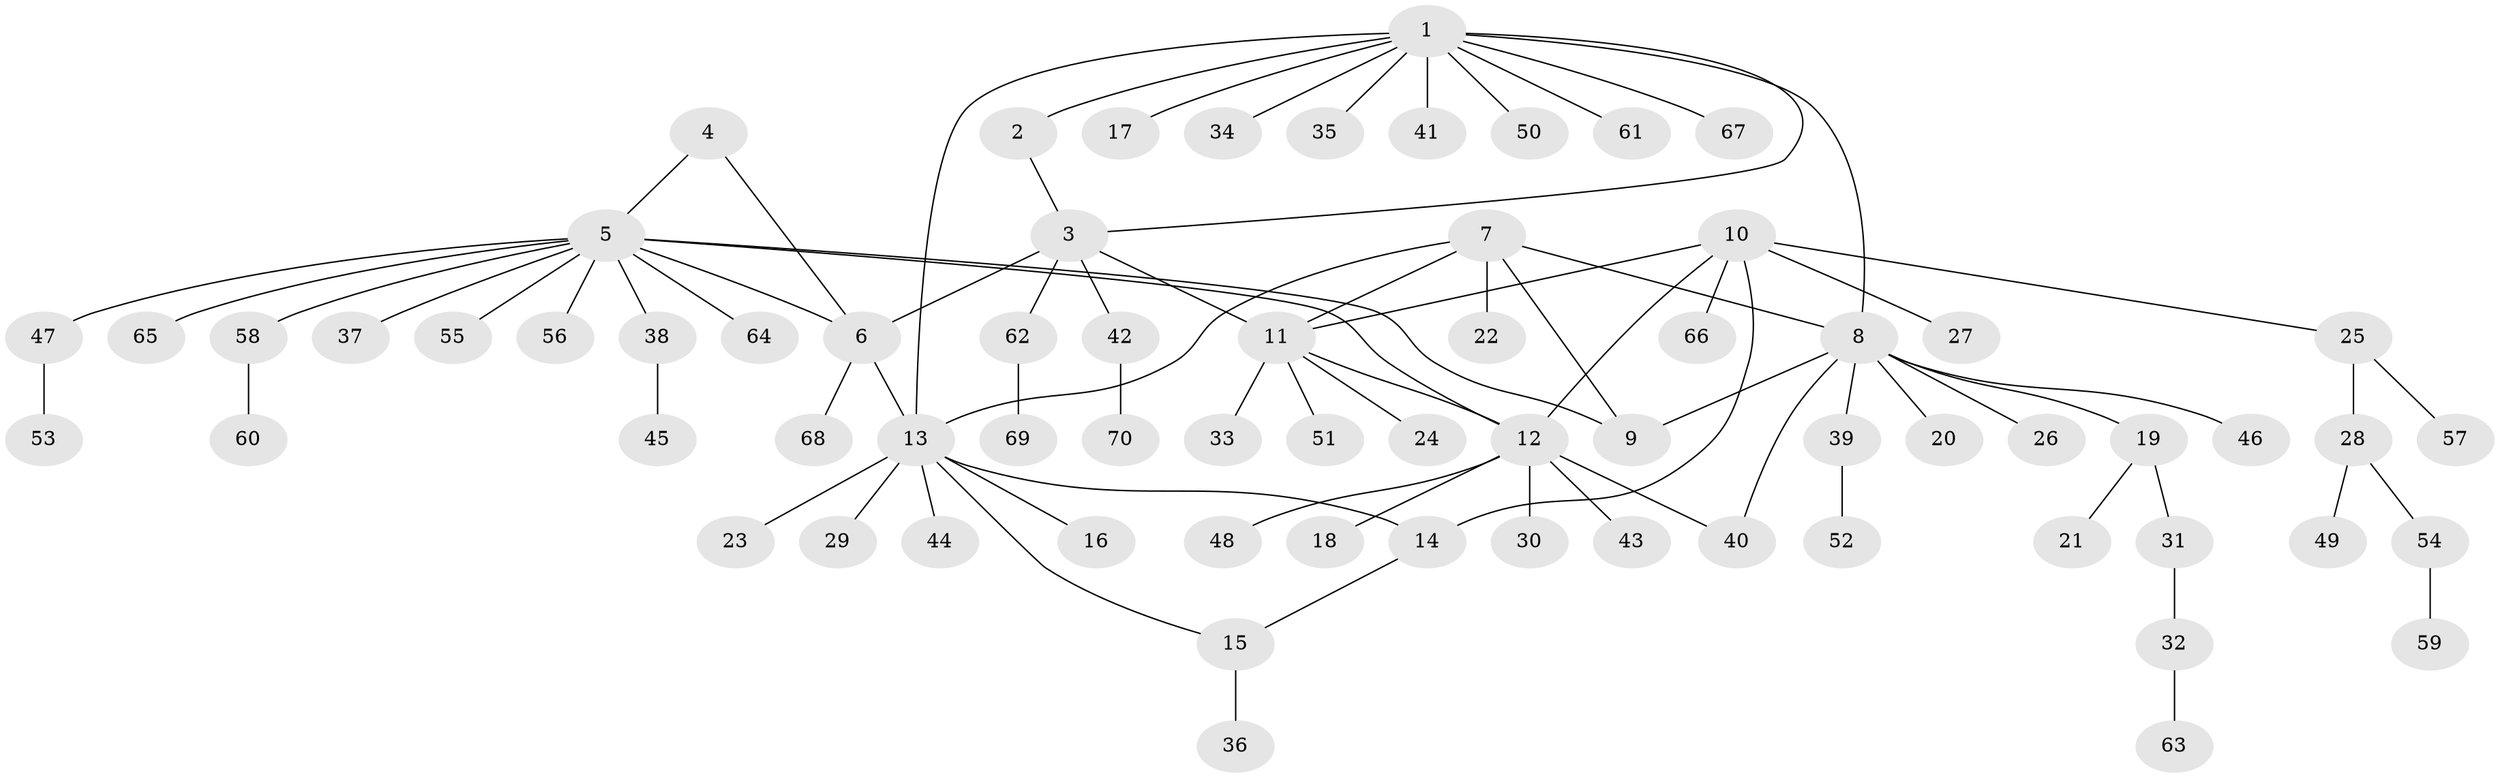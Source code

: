 // coarse degree distribution, {9: 0.0392156862745098, 5: 0.0392156862745098, 2: 0.13725490196078433, 13: 0.0196078431372549, 4: 0.0196078431372549, 10: 0.0196078431372549, 7: 0.0392156862745098, 3: 0.0196078431372549, 1: 0.6666666666666666}
// Generated by graph-tools (version 1.1) at 2025/42/03/06/25 10:42:09]
// undirected, 70 vertices, 81 edges
graph export_dot {
graph [start="1"]
  node [color=gray90,style=filled];
  1;
  2;
  3;
  4;
  5;
  6;
  7;
  8;
  9;
  10;
  11;
  12;
  13;
  14;
  15;
  16;
  17;
  18;
  19;
  20;
  21;
  22;
  23;
  24;
  25;
  26;
  27;
  28;
  29;
  30;
  31;
  32;
  33;
  34;
  35;
  36;
  37;
  38;
  39;
  40;
  41;
  42;
  43;
  44;
  45;
  46;
  47;
  48;
  49;
  50;
  51;
  52;
  53;
  54;
  55;
  56;
  57;
  58;
  59;
  60;
  61;
  62;
  63;
  64;
  65;
  66;
  67;
  68;
  69;
  70;
  1 -- 2;
  1 -- 3;
  1 -- 8;
  1 -- 13;
  1 -- 17;
  1 -- 34;
  1 -- 35;
  1 -- 41;
  1 -- 50;
  1 -- 61;
  1 -- 67;
  2 -- 3;
  3 -- 6;
  3 -- 11;
  3 -- 42;
  3 -- 62;
  4 -- 5;
  4 -- 6;
  5 -- 6;
  5 -- 9;
  5 -- 12;
  5 -- 37;
  5 -- 38;
  5 -- 47;
  5 -- 55;
  5 -- 56;
  5 -- 58;
  5 -- 64;
  5 -- 65;
  6 -- 13;
  6 -- 68;
  7 -- 8;
  7 -- 9;
  7 -- 11;
  7 -- 13;
  7 -- 22;
  8 -- 9;
  8 -- 19;
  8 -- 20;
  8 -- 26;
  8 -- 39;
  8 -- 40;
  8 -- 46;
  10 -- 11;
  10 -- 12;
  10 -- 14;
  10 -- 25;
  10 -- 27;
  10 -- 66;
  11 -- 12;
  11 -- 24;
  11 -- 33;
  11 -- 51;
  12 -- 18;
  12 -- 30;
  12 -- 40;
  12 -- 43;
  12 -- 48;
  13 -- 14;
  13 -- 15;
  13 -- 16;
  13 -- 23;
  13 -- 29;
  13 -- 44;
  14 -- 15;
  15 -- 36;
  19 -- 21;
  19 -- 31;
  25 -- 28;
  25 -- 57;
  28 -- 49;
  28 -- 54;
  31 -- 32;
  32 -- 63;
  38 -- 45;
  39 -- 52;
  42 -- 70;
  47 -- 53;
  54 -- 59;
  58 -- 60;
  62 -- 69;
}
